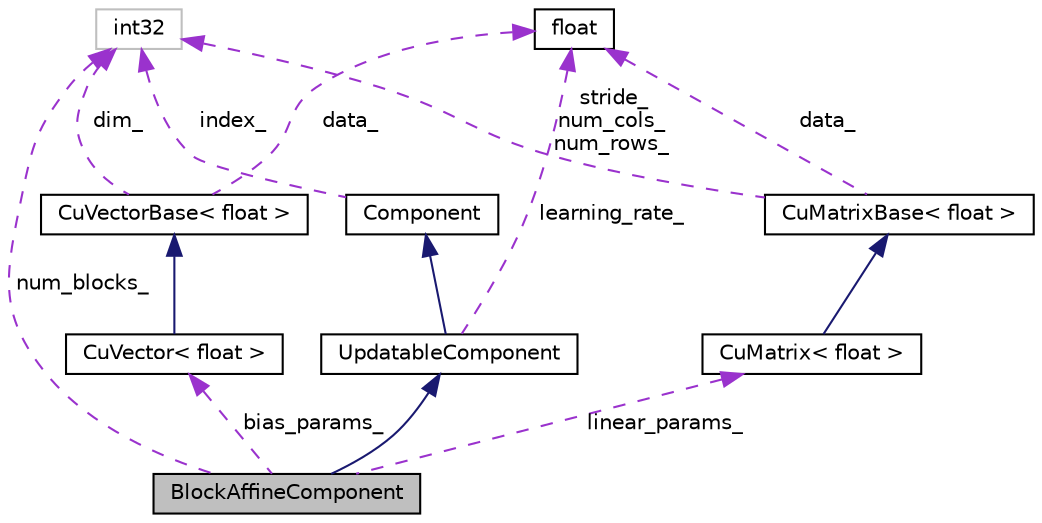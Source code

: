 digraph "BlockAffineComponent"
{
  edge [fontname="Helvetica",fontsize="10",labelfontname="Helvetica",labelfontsize="10"];
  node [fontname="Helvetica",fontsize="10",shape=record];
  Node4 [label="BlockAffineComponent",height=0.2,width=0.4,color="black", fillcolor="grey75", style="filled", fontcolor="black"];
  Node5 -> Node4 [dir="back",color="midnightblue",fontsize="10",style="solid",fontname="Helvetica"];
  Node5 [label="UpdatableComponent",height=0.2,width=0.4,color="black", fillcolor="white", style="filled",URL="$classkaldi_1_1nnet2_1_1UpdatableComponent.html",tooltip="Class UpdatableComponent is a Component which has trainable parameters and contains some global param..."];
  Node6 -> Node5 [dir="back",color="midnightblue",fontsize="10",style="solid",fontname="Helvetica"];
  Node6 [label="Component",height=0.2,width=0.4,color="black", fillcolor="white", style="filled",URL="$classkaldi_1_1nnet2_1_1Component.html",tooltip="Abstract class, basic element of the network, it is a box with defined inputs, outputs, and tranformation functions interface. "];
  Node7 -> Node6 [dir="back",color="darkorchid3",fontsize="10",style="dashed",label=" index_" ,fontname="Helvetica"];
  Node7 [label="int32",height=0.2,width=0.4,color="grey75", fillcolor="white", style="filled"];
  Node8 -> Node5 [dir="back",color="darkorchid3",fontsize="10",style="dashed",label=" learning_rate_" ,fontname="Helvetica"];
  Node8 [label="float",height=0.2,width=0.4,color="black", fillcolor="white", style="filled",URL="$classfloat.html"];
  Node9 -> Node4 [dir="back",color="darkorchid3",fontsize="10",style="dashed",label=" linear_params_" ,fontname="Helvetica"];
  Node9 [label="CuMatrix\< float \>",height=0.2,width=0.4,color="black", fillcolor="white", style="filled",URL="$classkaldi_1_1CuMatrix.html"];
  Node10 -> Node9 [dir="back",color="midnightblue",fontsize="10",style="solid",fontname="Helvetica"];
  Node10 [label="CuMatrixBase\< float \>",height=0.2,width=0.4,color="black", fillcolor="white", style="filled",URL="$classkaldi_1_1CuMatrixBase.html"];
  Node8 -> Node10 [dir="back",color="darkorchid3",fontsize="10",style="dashed",label=" data_" ,fontname="Helvetica"];
  Node7 -> Node10 [dir="back",color="darkorchid3",fontsize="10",style="dashed",label=" stride_\nnum_cols_\nnum_rows_" ,fontname="Helvetica"];
  Node7 -> Node4 [dir="back",color="darkorchid3",fontsize="10",style="dashed",label=" num_blocks_" ,fontname="Helvetica"];
  Node11 -> Node4 [dir="back",color="darkorchid3",fontsize="10",style="dashed",label=" bias_params_" ,fontname="Helvetica"];
  Node11 [label="CuVector\< float \>",height=0.2,width=0.4,color="black", fillcolor="white", style="filled",URL="$classkaldi_1_1CuVector.html"];
  Node12 -> Node11 [dir="back",color="midnightblue",fontsize="10",style="solid",fontname="Helvetica"];
  Node12 [label="CuVectorBase\< float \>",height=0.2,width=0.4,color="black", fillcolor="white", style="filled",URL="$classkaldi_1_1CuVectorBase.html"];
  Node8 -> Node12 [dir="back",color="darkorchid3",fontsize="10",style="dashed",label=" data_" ,fontname="Helvetica"];
  Node7 -> Node12 [dir="back",color="darkorchid3",fontsize="10",style="dashed",label=" dim_" ,fontname="Helvetica"];
}
